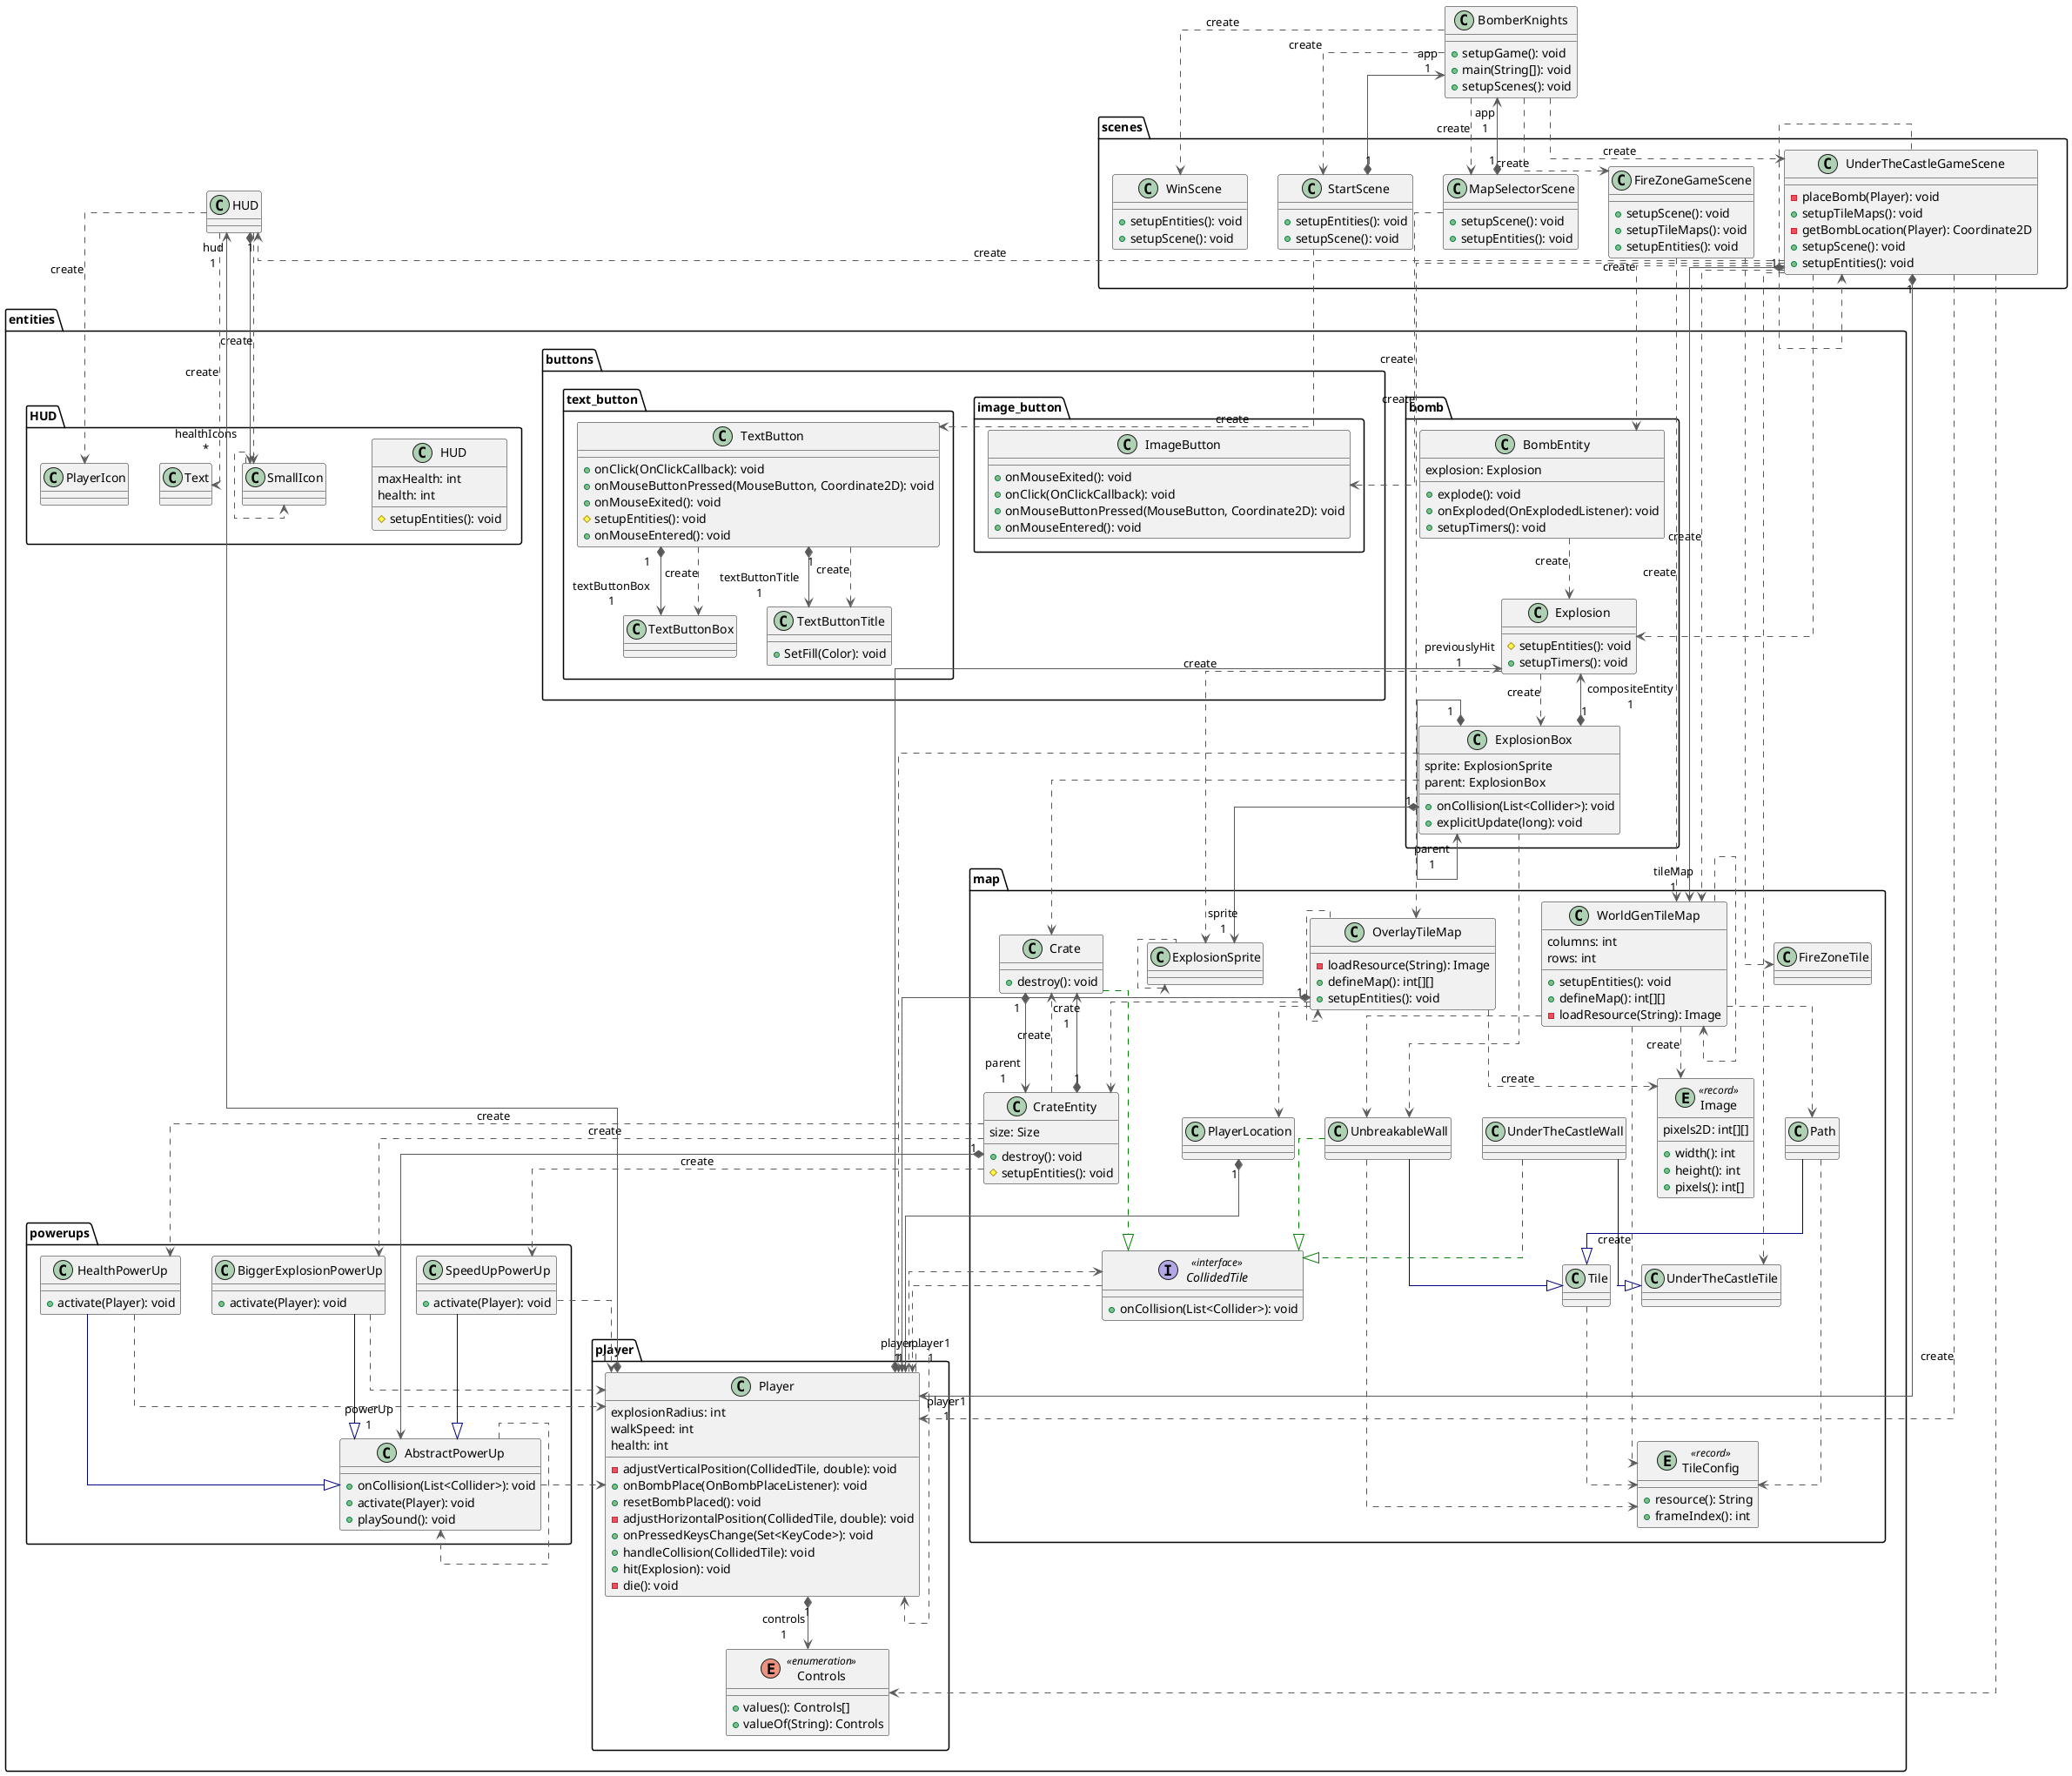 @startuml

skinparam linetype ortho
package entities {
    package powerups {
        class AbstractPowerUp {
          + onCollision(List<Collider>): void
          + activate(Player): void
          + playSound(): void
        }

        class BiggerExplosionPowerUp {
          + activate(Player): void
        }

        class HealthPowerUp {
          + activate(Player): void
        }

        class SpeedUpPowerUp {
          + activate(Player): void
        }
    }

    package bomb {
        class BombEntity {
          + explode(): void
          + onExploded(OnExplodedListener): void
          + setupTimers(): void
           explosion: Explosion
        }

        class Explosion {
          # setupEntities(): void
          + setupTimers(): void
        }

        class ExplosionBox {
          + onCollision(List<Collider>): void
          + explicitUpdate(long): void
           sprite: ExplosionSprite
           parent: ExplosionBox
        }
    }

    package HUD {
        class HUD {
          # setupEntities(): void
           maxHealth: int
           health: int
        }

        class PlayerIcon
        class SmallIcon
        class Text
    }

    package player {
        enum Controls << enumeration >> {
          + values(): Controls[]
          + valueOf(String): Controls
        }

        class Player {
          - adjustVerticalPosition(CollidedTile, double): void
          + onBombPlace(OnBombPlaceListener): void
          + resetBombPlaced(): void
          - adjustHorizontalPosition(CollidedTile, double): void
          + onPressedKeysChange(Set<KeyCode>): void
          + handleCollision(CollidedTile): void
          + hit(Explosion): void
          - die(): void
           explosionRadius: int
           walkSpeed: int
           health: int
        }
    }

    package buttons {
        package image_button {
            class ImageButton {
              + onMouseExited(): void
              + onClick(OnClickCallback): void
              + onMouseButtonPressed(MouseButton, Coordinate2D): void
              + onMouseEntered(): void
            }
        }

        package text_button {
            class TextButton {
              + onClick(OnClickCallback): void
              + onMouseButtonPressed(MouseButton, Coordinate2D): void
              + onMouseExited(): void
              # setupEntities(): void
              + onMouseEntered(): void
            }
            class TextButtonBox
            class TextButtonTitle {
              + SetFill(Color): void
            }
        }
    }

    package map {
        interface CollidedTile << interface >> {
          + onCollision(List<Collider>): void
        }
        class Crate {
          + destroy(): void
        }
        class CrateEntity {
          + destroy(): void
          # setupEntities(): void
           size: Size
        }
        class ExplosionSprite
        class FireZoneTile
        entity Image << record >> {
          + width(): int
          + height(): int
          + pixels(): int[]
           pixels2D: int[][]
        }
        class OverlayTileMap {
          - loadResource(String): Image
          + defineMap(): int[][]
          + setupEntities(): void
        }
        class Path
        class PlayerLocation
        class Tile
        entity TileConfig << record >> {
          + resource(): String
          + frameIndex(): int
        }
        class UnbreakableWall
        class UnderTheCastleTile
        class UnderTheCastleWall
        class WorldGenTileMap {
          + setupEntities(): void
          + defineMap(): int[][]
          - loadResource(String): Image
           columns: int
           rows: int
        }
    }
}
class BomberKnights {
  + setupGame(): void
  + main(String[]): void
  + setupScenes(): void
}

package scenes {
    class StartScene {
      + setupEntities(): void
      + setupScene(): void
    }
    class MapSelectorScene {
      + setupScene(): void
      + setupEntities(): void
    }
    class FireZoneGameScene {
      + setupScene(): void
      + setupTileMaps(): void
      + setupEntities(): void
    }
    class UnderTheCastleGameScene {
      - placeBomb(Player): void
      + setupTileMaps(): void
      - getBombLocation(Player): Coordinate2D
      + setupScene(): void
      + setupEntities(): void
    }
    class WinScene {
      + setupEntities(): void
      + setupScene(): void
    }
}

AbstractPowerUp          -[#595959,dashed]->  AbstractPowerUp
AbstractPowerUp          -[#595959,dashed]->  Player
BiggerExplosionPowerUp   -[#000082,plain]-^  AbstractPowerUp
BiggerExplosionPowerUp   -[#595959,dashed]->  Player
BombEntity               -[#595959,dashed]->  Explosion               : "«create»"
BomberKnights            -[#595959,dashed]->  FireZoneGameScene       : "«create»"
BomberKnights            -[#595959,dashed]->  MapSelectorScene        : "«create»"
BomberKnights            -[#595959,dashed]->  StartScene              : "«create»"
BomberKnights            -[#595959,dashed]->  UnderTheCastleGameScene : "«create»"
BomberKnights            -[#595959,dashed]->  WinScene                : "«create»"
CollidedTile             -[#595959,dashed]->  Player
Crate                    -[#008200,dashed]-^  CollidedTile
Crate                   "1" *-[#595959,plain]-> "parent\n1" CrateEntity             
CrateEntity             "1" *-[#595959,plain]-> "powerUp\n1" AbstractPowerUp
CrateEntity              -[#595959,dashed]->  BiggerExplosionPowerUp  : "«create»"
CrateEntity              -[#595959,dashed]->  Crate                   : "«create»"
CrateEntity             "1" *-[#595959,plain]-> "crate\n1" Crate
CrateEntity              -[#595959,dashed]->  HealthPowerUp           : "«create»"
CrateEntity              -[#595959,dashed]->  SpeedUpPowerUp          : "«create»"
Explosion                -[#595959,dashed]->  ExplosionBox            : "«create»"
Explosion                -[#595959,dashed]->  ExplosionSprite         : "«create»"
ExplosionBox             -[#595959,dashed]->  Crate
ExplosionBox            "1" *-[#595959,plain]-> "compositeEntity\n1" Explosion               
ExplosionBox            "1" *-[#595959,plain]-> "parent\n1" ExplosionBox            
ExplosionBox            "1" *-[#595959,plain]-> "sprite\n1" ExplosionSprite
ExplosionBox             -[#595959,dashed]->  Player
ExplosionBox             -[#595959,dashed]->  UnbreakableWall
ExplosionSprite          -[#595959,dashed]->  ExplosionSprite
FireZoneGameScene        -[#595959,dashed]->  FireZoneTile
FireZoneGameScene        -[#595959,dashed]->  WorldGenTileMap         : "«create»"
HUD                      -[#595959,dashed]->  PlayerIcon              : "«create»"
HUD                     "1" *-[#595959,plain]-> "healthIcons\n*" SmallIcon
HUD                      -[#595959,dashed]->  SmallIcon               : "«create»"
HUD                      -[#595959,dashed]->  Text                    : "«create»"
HealthPowerUp            -[#000082,plain]-^  AbstractPowerUp
HealthPowerUp            -[#595959,dashed]->  Player
MapSelectorScene        "1" *-[#595959,plain]-> "app\n1" BomberKnights
MapSelectorScene         -[#595959,dashed]->  ImageButton             : "«create»"
OverlayTileMap           -[#595959,dashed]->  CrateEntity
OverlayTileMap           -[#595959,dashed]->  Image                   : "«create»"
OverlayTileMap           -[#595959,dashed]->  OverlayTileMap
OverlayTileMap          "1" *-[#595959,plain]-> "player1\n1" Player
OverlayTileMap           -[#595959,dashed]->  PlayerLocation
Path                     -[#000082,plain]-^  Tile
Path                     -[#595959,dashed]->  TileConfig
Player                   -[#595959,dashed]->  CollidedTile
Player                  "1" *-[#595959,plain]-> "controls\n1" Controls                
Player                  "1" *-[#595959,plain]-> "previouslyHit\n1" Explosion               
Player                  "1" *-[#595959,plain]-> "hud\n1" HUD
Player                   -[#595959,dashed]->  Player
PlayerLocation          "1" *-[#595959,plain]-> "player\n1" Player
SmallIcon                -[#595959,dashed]->  SmallIcon
SpeedUpPowerUp           -[#000082,plain]-^  AbstractPowerUp
SpeedUpPowerUp           -[#595959,dashed]->  Player
StartScene              "1" *-[#595959,plain]-> "app\n1" BomberKnights
StartScene               -[#595959,dashed]->  TextButton              : "«create»"
TextButton              "1" *-[#595959,plain]-> "textButtonBox\n1" TextButtonBox
TextButton               -[#595959,dashed]->  TextButtonBox           : "«create»"
TextButton              "1" *-[#595959,plain]-> "textButtonTitle\n1" TextButtonTitle
TextButton               -[#595959,dashed]->  TextButtonTitle         : "«create»"
Tile                     -[#595959,dashed]->  TileConfig
UnbreakableWall          -[#008200,dashed]-^  CollidedTile
UnbreakableWall          -[#000082,plain]-^  Tile
UnbreakableWall          -[#595959,dashed]->  TileConfig
UnderTheCastleGameScene  -[#595959,dashed]->  BombEntity              : "«create»"
UnderTheCastleGameScene  -[#595959,dashed]->  Controls
UnderTheCastleGameScene  -[#595959,dashed]->  Explosion
UnderTheCastleGameScene  -[#595959,dashed]->  HUD                     : "«create»"
UnderTheCastleGameScene  -[#595959,dashed]->  OverlayTileMap          : "«create»"
UnderTheCastleGameScene "1" *-[#595959,plain]-> "player1\n1" Player
UnderTheCastleGameScene  -[#595959,dashed]->  Player                  : "«create»"
UnderTheCastleGameScene  -[#595959,dashed]->  UnderTheCastleGameScene
UnderTheCastleGameScene  -[#595959,dashed]->  UnderTheCastleTile
UnderTheCastleGameScene "1" *-[#595959,plain]-> "tileMap\n1" WorldGenTileMap
UnderTheCastleGameScene  -[#595959,dashed]->  WorldGenTileMap         : "«create»"
UnderTheCastleWall       -[#008200,dashed]-^  CollidedTile
UnderTheCastleWall       -[#000082,plain]-^  UnderTheCastleTile
WorldGenTileMap          -[#595959,dashed]->  Image                   : "«create»"
WorldGenTileMap          -[#595959,dashed]->  Path
WorldGenTileMap          -[#595959,dashed]->  TileConfig              : "«create»"
WorldGenTileMap          -[#595959,dashed]->  UnbreakableWall
WorldGenTileMap          -[#595959,dashed]->  WorldGenTileMap
@enduml
